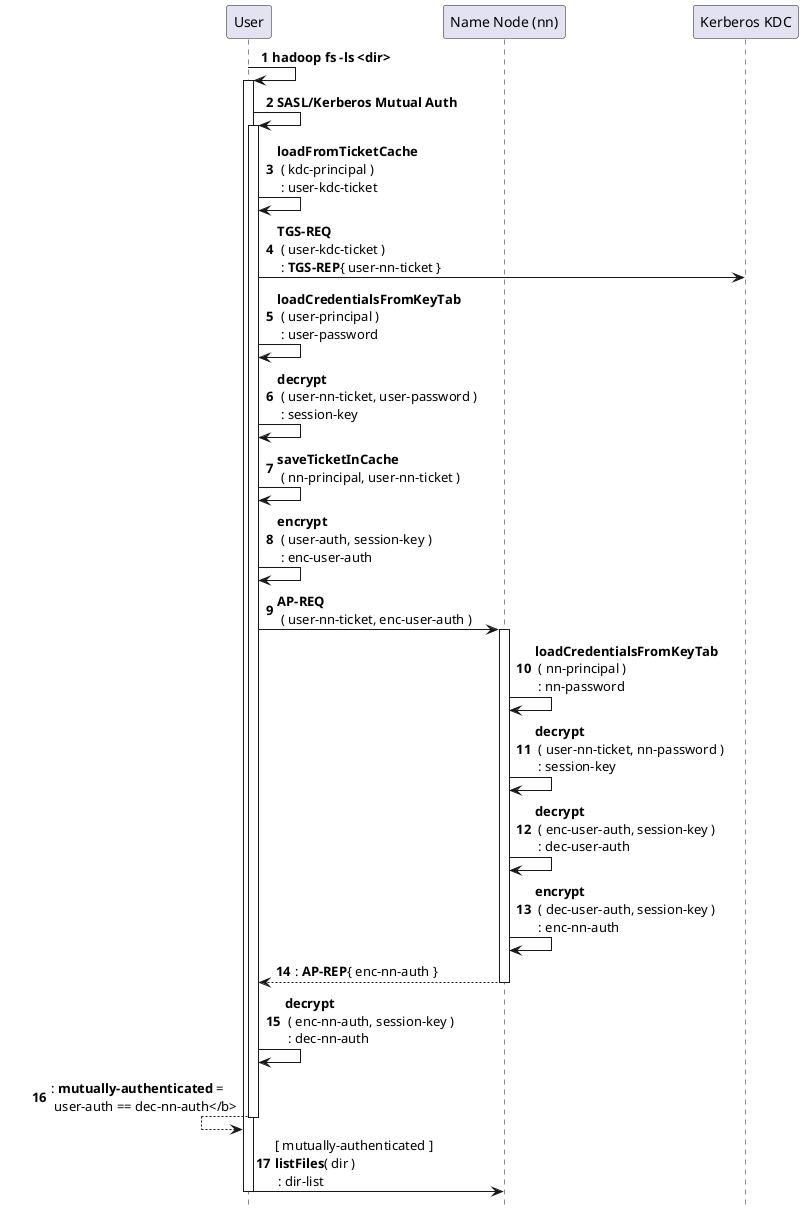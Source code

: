 @startuml
autonumber
hide footbox

participant "User" as U
participant "Name Node (nn)" as NN
participant "Kerberos KDC" as KDC

'1
U->U: <b>hadoop fs -ls <dir></b>
  activate U

'2
U->U: <b>SASL/Kerberos Mutual Auth</b>
  activate U

'3
U->U: <b>loadFromTicketCache</b>\n ( kdc-principal )\n : user-kdc-ticket

'4
U->KDC:<b>TGS-REQ</b>\n ( user-kdc-ticket )\n : <b>TGS-REP</b>{ user-nn-ticket }

'5
U->U: <b>loadCredentialsFromKeyTab</b>\n ( user-principal )\n : user-password

'6
U->U: <b>decrypt</b>\n ( user-nn-ticket, user-password )\n : session-key

'7
U->U: <b>saveTicketInCache</b>\n ( nn-principal, user-nn-ticket )

'8
U->U: <b>encrypt</b>\n ( user-auth, session-key )\n : enc-user-auth

'9
U->NN: <b>AP-REQ</b>\n ( user-nn-ticket, enc-user-auth )
  activate NN

'10
NN->NN: <b>loadCredentialsFromKeyTab</b>\n ( nn-principal )\n : nn-password

'11
NN->NN: <b>decrypt</b>\n ( user-nn-ticket, nn-password )\n : session-key

'12
NN->NN: <b>decrypt</b>\n ( enc-user-auth, session-key )\n : dec-user-auth

'13
NN->NN: <b>encrypt</b>\n ( dec-user-auth, session-key )\n : enc-nn-auth

'14
U<--NN: : <b>AP-REP</b>{ enc-nn-auth }
  deactivate NN

'15
U->U: <b>decrypt</b>\n ( enc-nn-auth, session-key )\n : dec-nn-auth

'16
U<--U: : <b>mutually-authenticated</b> =\n user-auth == dec-nn-auth</b>
  deactivate U

'17
U->NN: [ mutually-authenticated ]\n<b>listFiles</b>( dir )\n : dir-list
  deactivate U

@enduml